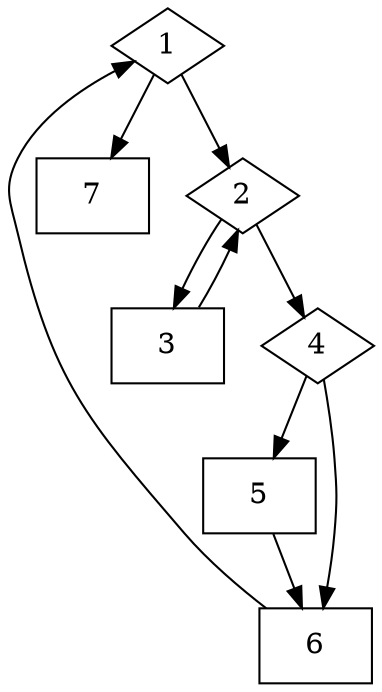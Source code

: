 /* Compile with:
 * $ dot -Teps -o p1-visualize.{eps,dot} */
digraph {
    3, 5, 6, 7 [shape=box];
    1, 2, 4 [shape=diamond];
    1 -> 2; 1 -> 7; 2 -> 3; 2 -> 4;
    3 -> 2 [constraint=false]; 4 -> 5; 4 -> 6; 5 -> 6;
    6 -> 1 [constraint=false];
}
